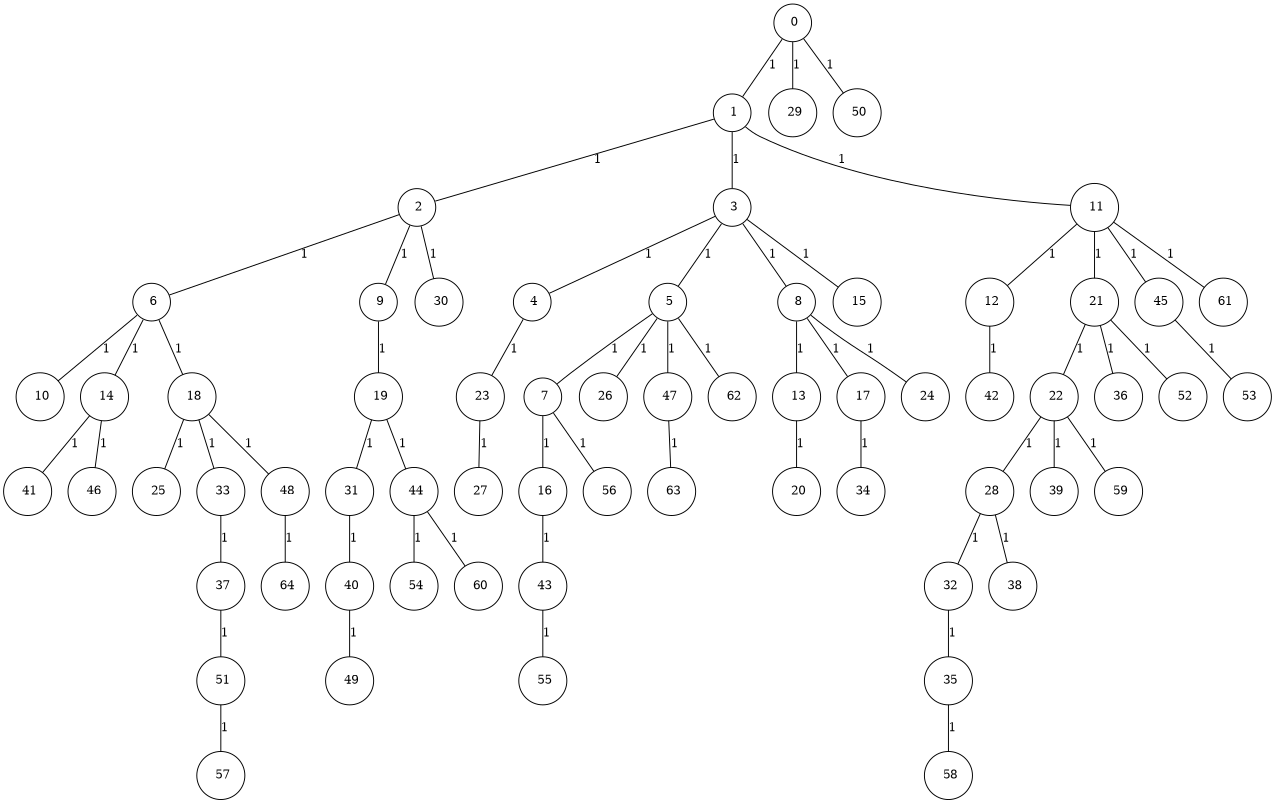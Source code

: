 graph G {
size="8.5,11;"
ratio = "expand;"
fixedsize="true;"
overlap="scale;"
node[shape=circle,width=.12,hight=.12,fontsize=12]
edge[fontsize=12]

0[label=" 0" color=black, pos="2.6233544,2.7291928!"];
1[label=" 1" color=black, pos="2.7492586,2.5135131!"];
2[label=" 2" color=black, pos="0.22714192,2.328293!"];
3[label=" 3" color=black, pos="0.46431318,2.5973868!"];
4[label=" 4" color=black, pos="1.6583711,0.21570907!"];
5[label=" 5" color=black, pos="0.50165827,2.3849921!"];
6[label=" 6" color=black, pos="2.55112,2.9321914!"];
7[label=" 7" color=black, pos="2.6634546,0.54559754!"];
8[label=" 8" color=black, pos="1.3576545,0.49040255!"];
9[label=" 9" color=black, pos="0.49214008,0.66901097!"];
10[label=" 10" color=black, pos="1.4919585,0.14608879!"];
11[label=" 11" color=black, pos="1.936913,1.2579497!"];
12[label=" 12" color=black, pos="0.79317571,1.5503181!"];
13[label=" 13" color=black, pos="1.600553,1.6703142!"];
14[label=" 14" color=black, pos="0.2931681,1.5728269!"];
15[label=" 15" color=black, pos="1.5824935,2.2434316!"];
16[label=" 16" color=black, pos="2.3932147,2.0470611!"];
17[label=" 17" color=black, pos="2.7377498,0.60463683!"];
18[label=" 18" color=black, pos="0.71337597,2.1859801!"];
19[label=" 19" color=black, pos="2.4942012,2.245573!"];
20[label=" 20" color=black, pos="1.9175884,2.5822109!"];
21[label=" 21" color=black, pos="1.7312014,0.66981453!"];
22[label=" 22" color=black, pos="2.8550308,2.9809921!"];
23[label=" 23" color=black, pos="1.3610659,2.3776722!"];
24[label=" 24" color=black, pos="2.9582579,0.63963546!"];
25[label=" 25" color=black, pos="1.1408053,1.925716!"];
26[label=" 26" color=black, pos="0.99499791,2.5044702!"];
27[label=" 27" color=black, pos="0.55562576,0.77657597!"];
28[label=" 28" color=black, pos="0.54593431,0.99135566!"];
29[label=" 29" color=black, pos="1.6113119,1.3015051!"];
30[label=" 30" color=black, pos="2.9038116,2.9038669!"];
31[label=" 31" color=black, pos="1.5069209,2.0191582!"];
32[label=" 32" color=black, pos="2.7062723,0.1611865!"];
33[label=" 33" color=black, pos="2.9030659,1.7012589!"];
34[label=" 34" color=black, pos="2.1985986,2.3872629!"];
35[label=" 35" color=black, pos="1.9557724,2.2274385!"];
36[label=" 36" color=black, pos="1.5226257,2.7788423!"];
37[label=" 37" color=black, pos="1.8799644,0.60028028!"];
38[label=" 38" color=black, pos="2.3628447,1.0486535!"];
39[label=" 39" color=black, pos="0.78568623,0.33494445!"];
40[label=" 40" color=black, pos="0.72660527,1.3390362!"];
41[label=" 41" color=black, pos="2.5830335,2.527735!"];
42[label=" 42" color=black, pos="2.2460243,1.5358563!"];
43[label=" 43" color=black, pos="2.0788367,0.70350333!"];
44[label=" 44" color=black, pos="0.98208903,0.73540003!"];
45[label=" 45" color=black, pos="1.5626931,2.6458294!"];
46[label=" 46" color=black, pos="2.8398275,2.7953034!"];
47[label=" 47" color=black, pos="1.7622946,0.11747226!"];
48[label=" 48" color=black, pos="2.6263788,2.118571!"];
49[label=" 49" color=black, pos="0.49680363,2.9910443!"];
50[label=" 50" color=black, pos="1.5613039,1.9446246!"];
51[label=" 51" color=black, pos="1.2901955,0.24160302!"];
52[label=" 52" color=black, pos="2.1304736,1.1343379!"];
53[label=" 53" color=black, pos="0.31268336,0.61870445!"];
54[label=" 54" color=black, pos="0.4746502,1.7780245!"];
55[label=" 55" color=black, pos="0.54425568,1.7258446!"];
56[label=" 56" color=black, pos="1.3520053,1.3800467!"];
57[label=" 57" color=black, pos="2.4907216,0.59163682!"];
58[label=" 58" color=black, pos="2.8979916,0.69216604!"];
59[label=" 59" color=black, pos="1.1843893,0.46047164!"];
60[label=" 60" color=black, pos="1.9107721,1.0080296!"];
61[label=" 61" color=black, pos="0.37497686,1.3759663!"];
62[label=" 62" color=black, pos="2.0407419,1.0865718!"];
63[label=" 63" color=black, pos="2.0494876,0.755632!"];
64[label=" 64" color=black, pos="1.656832,1.2503018!"];
0--1[label="1"]
0--29[label="1"]
0--50[label="1"]
1--2[label="1"]
1--3[label="1"]
1--11[label="1"]
2--6[label="1"]
2--9[label="1"]
2--30[label="1"]
3--4[label="1"]
3--5[label="1"]
3--8[label="1"]
3--15[label="1"]
4--23[label="1"]
5--7[label="1"]
5--26[label="1"]
5--47[label="1"]
5--62[label="1"]
6--10[label="1"]
6--14[label="1"]
6--18[label="1"]
7--16[label="1"]
7--56[label="1"]
8--13[label="1"]
8--17[label="1"]
8--24[label="1"]
9--19[label="1"]
11--12[label="1"]
11--21[label="1"]
11--45[label="1"]
11--61[label="1"]
12--42[label="1"]
13--20[label="1"]
14--41[label="1"]
14--46[label="1"]
16--43[label="1"]
17--34[label="1"]
18--25[label="1"]
18--33[label="1"]
18--48[label="1"]
19--31[label="1"]
19--44[label="1"]
21--22[label="1"]
21--36[label="1"]
21--52[label="1"]
22--28[label="1"]
22--39[label="1"]
22--59[label="1"]
23--27[label="1"]
28--32[label="1"]
28--38[label="1"]
31--40[label="1"]
32--35[label="1"]
33--37[label="1"]
35--58[label="1"]
37--51[label="1"]
40--49[label="1"]
43--55[label="1"]
44--54[label="1"]
44--60[label="1"]
45--53[label="1"]
47--63[label="1"]
48--64[label="1"]
51--57[label="1"]

}
